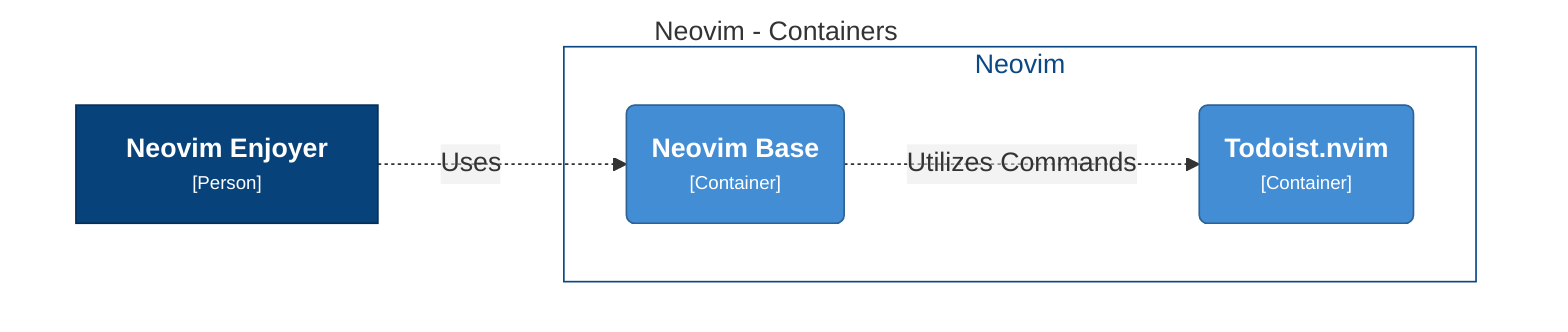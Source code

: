 graph TB
  linkStyle default fill:#ffffff

  subgraph diagram ["Neovim - Containers"]
    style diagram fill:#ffffff,stroke:#ffffff

    1["<div style='font-weight: bold'>Neovim Enjoyer</div><div style='font-size: 70%; margin-top: 0px'>[Person]</div>"]
    style 1 fill:#08427b,stroke:#052e56,color:#ffffff

    subgraph 2 [Neovim]
      style 2 fill:#ffffff,stroke:#0b4884,color:#0b4884

      3("<div style='font-weight: bold'>Neovim Base</div><div style='font-size: 70%; margin-top: 0px'>[Container]</div>")
      style 3 fill:#438dd5,stroke:#2e6295,color:#ffffff
      6("<div style='font-weight: bold'>Todoist.nvim</div><div style='font-size: 70%; margin-top: 0px'>[Container]</div>")
      style 6 fill:#438dd5,stroke:#2e6295,color:#ffffff
    end

    3-. "<div>Utilizes Commands</div><div style='font-size: 70%'></div>" .->6
    1-. "<div>Uses</div><div style='font-size: 70%'></div>" .->3
  end